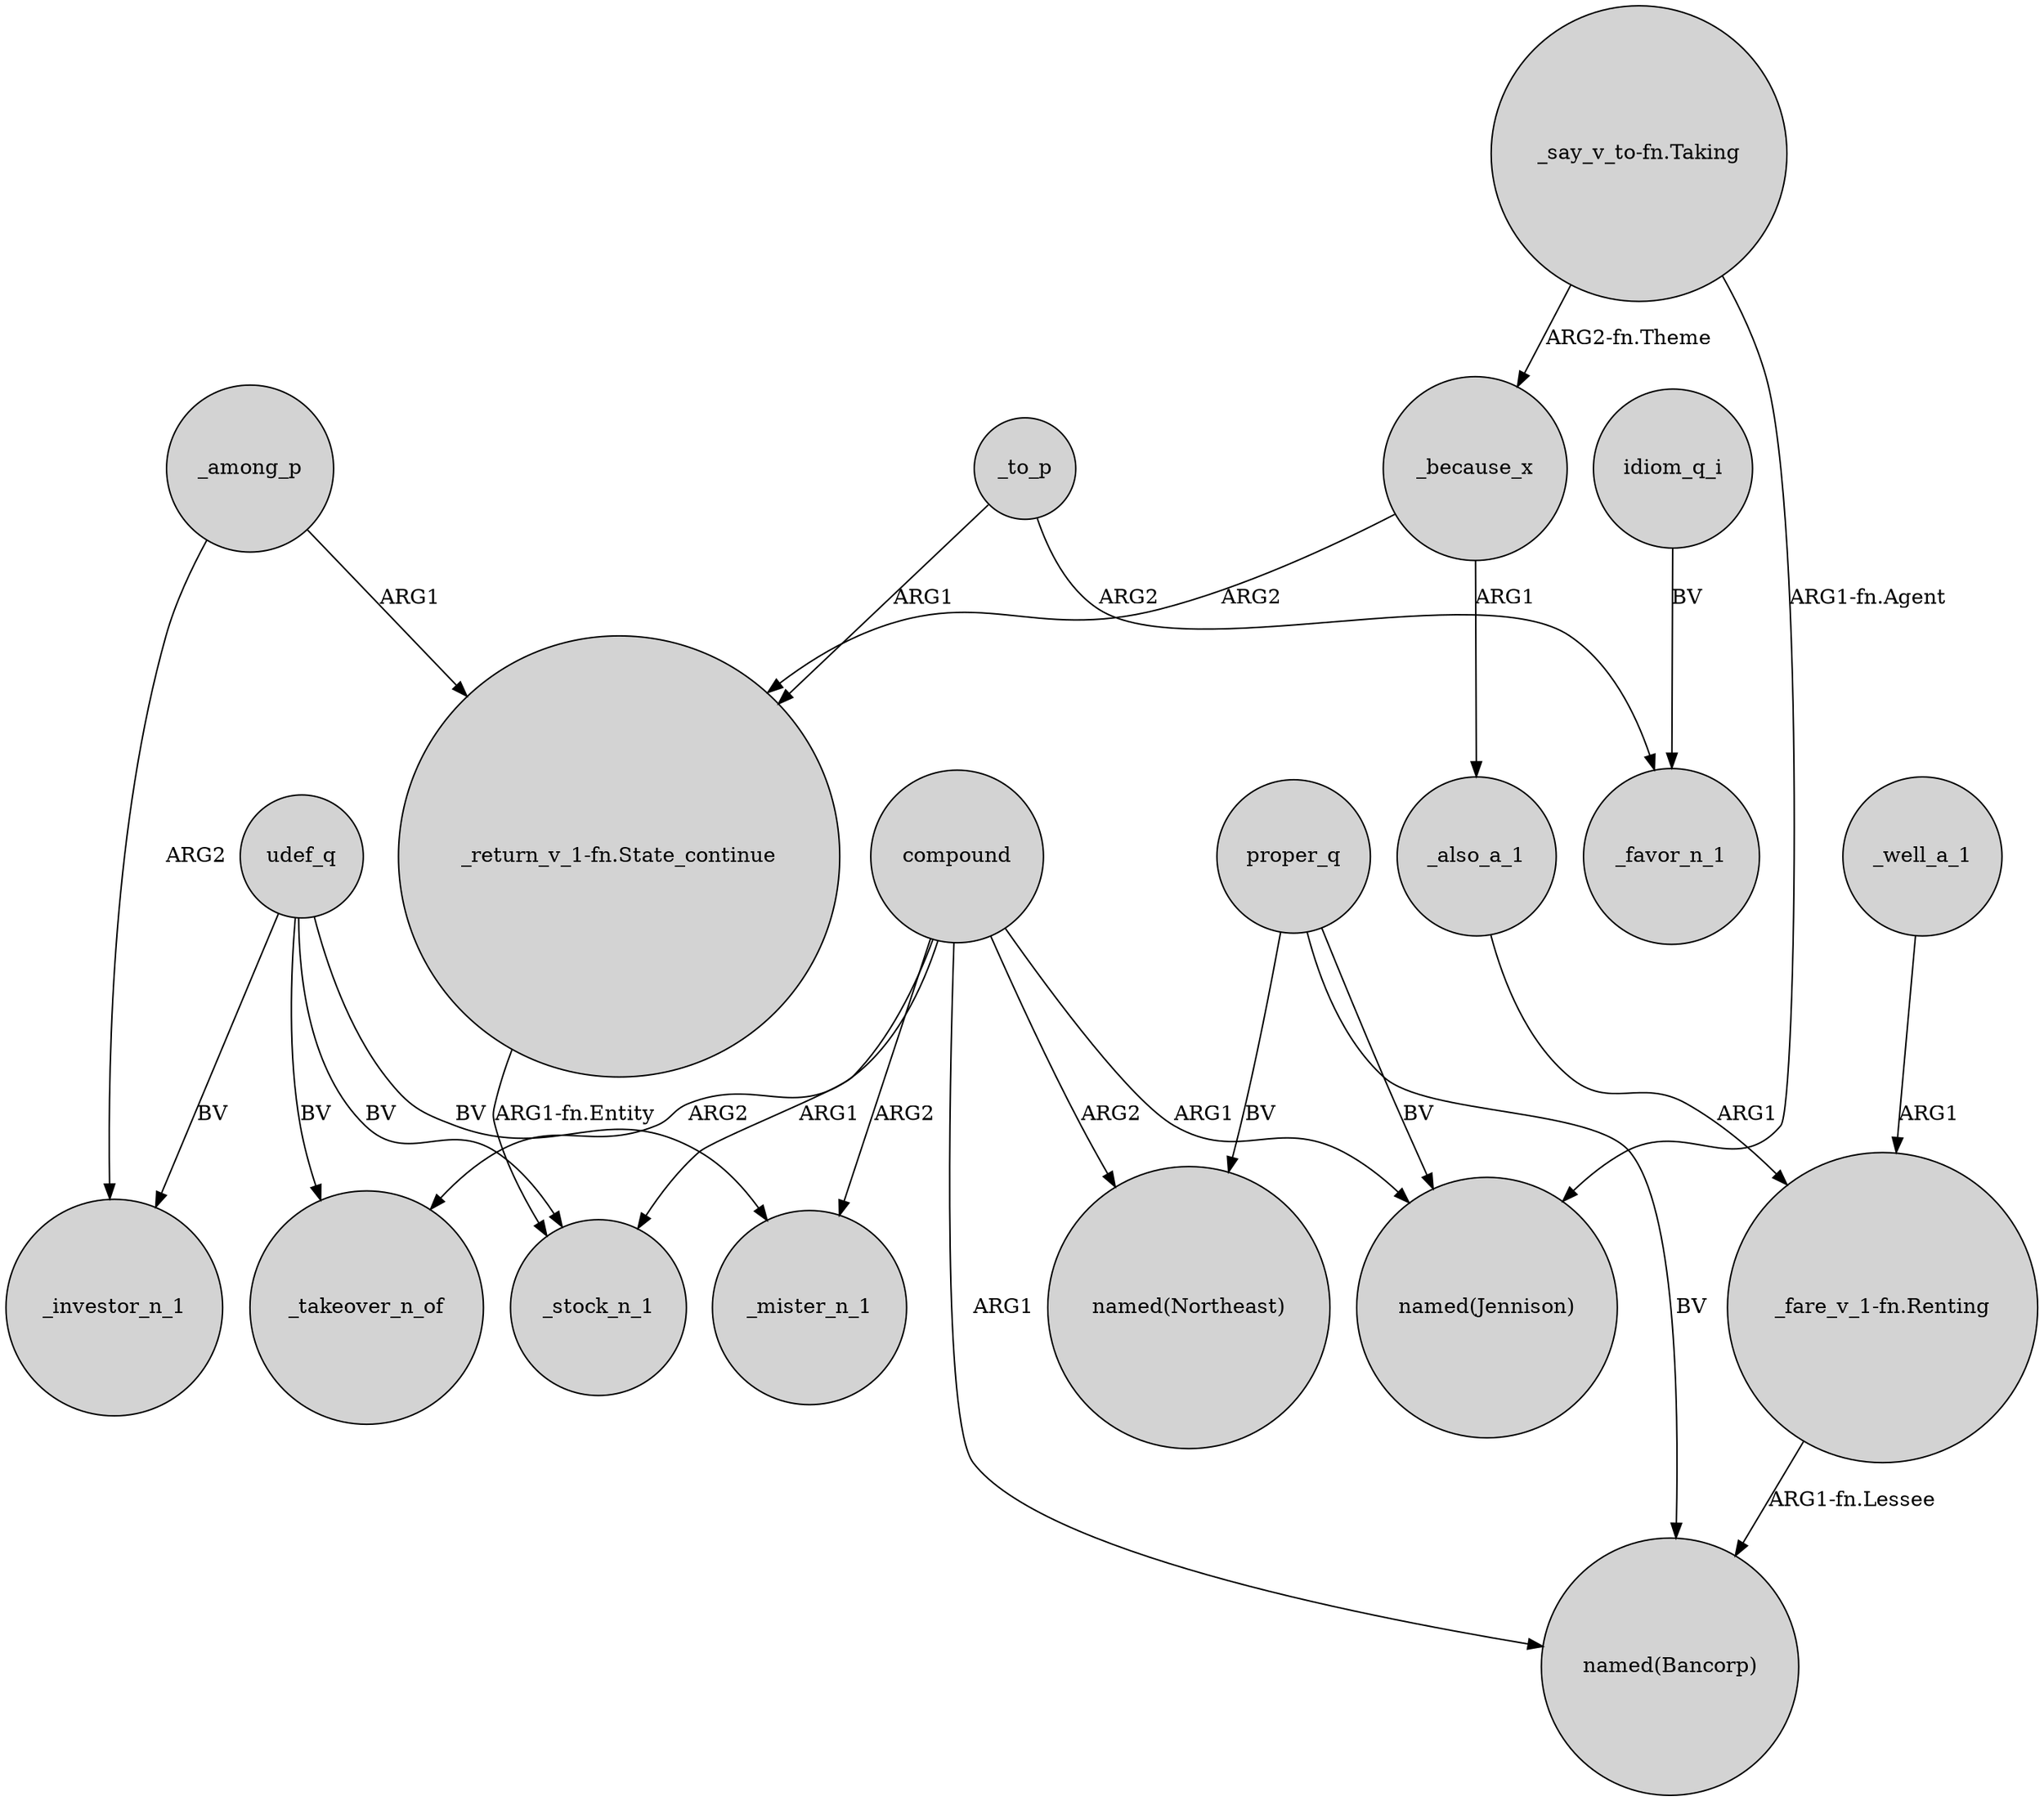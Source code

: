 digraph {
	node [shape=circle style=filled]
	udef_q -> _stock_n_1 [label=BV]
	compound -> "named(Northeast)" [label=ARG2]
	_among_p -> _investor_n_1 [label=ARG2]
	_to_p -> "_return_v_1-fn.State_continue" [label=ARG1]
	compound -> _stock_n_1 [label=ARG1]
	"_return_v_1-fn.State_continue" -> _stock_n_1 [label="ARG1-fn.Entity"]
	_also_a_1 -> "_fare_v_1-fn.Renting" [label=ARG1]
	_because_x -> "_return_v_1-fn.State_continue" [label=ARG2]
	"_fare_v_1-fn.Renting" -> "named(Bancorp)" [label="ARG1-fn.Lessee"]
	udef_q -> _mister_n_1 [label=BV]
	_to_p -> _favor_n_1 [label=ARG2]
	proper_q -> "named(Jennison)" [label=BV]
	udef_q -> _takeover_n_of [label=BV]
	_among_p -> "_return_v_1-fn.State_continue" [label=ARG1]
	compound -> "named(Bancorp)" [label=ARG1]
	compound -> "named(Jennison)" [label=ARG1]
	proper_q -> "named(Bancorp)" [label=BV]
	_well_a_1 -> "_fare_v_1-fn.Renting" [label=ARG1]
	compound -> _mister_n_1 [label=ARG2]
	idiom_q_i -> _favor_n_1 [label=BV]
	"_say_v_to-fn.Taking" -> _because_x [label="ARG2-fn.Theme"]
	compound -> _takeover_n_of [label=ARG2]
	_because_x -> _also_a_1 [label=ARG1]
	proper_q -> "named(Northeast)" [label=BV]
	udef_q -> _investor_n_1 [label=BV]
	"_say_v_to-fn.Taking" -> "named(Jennison)" [label="ARG1-fn.Agent"]
}
